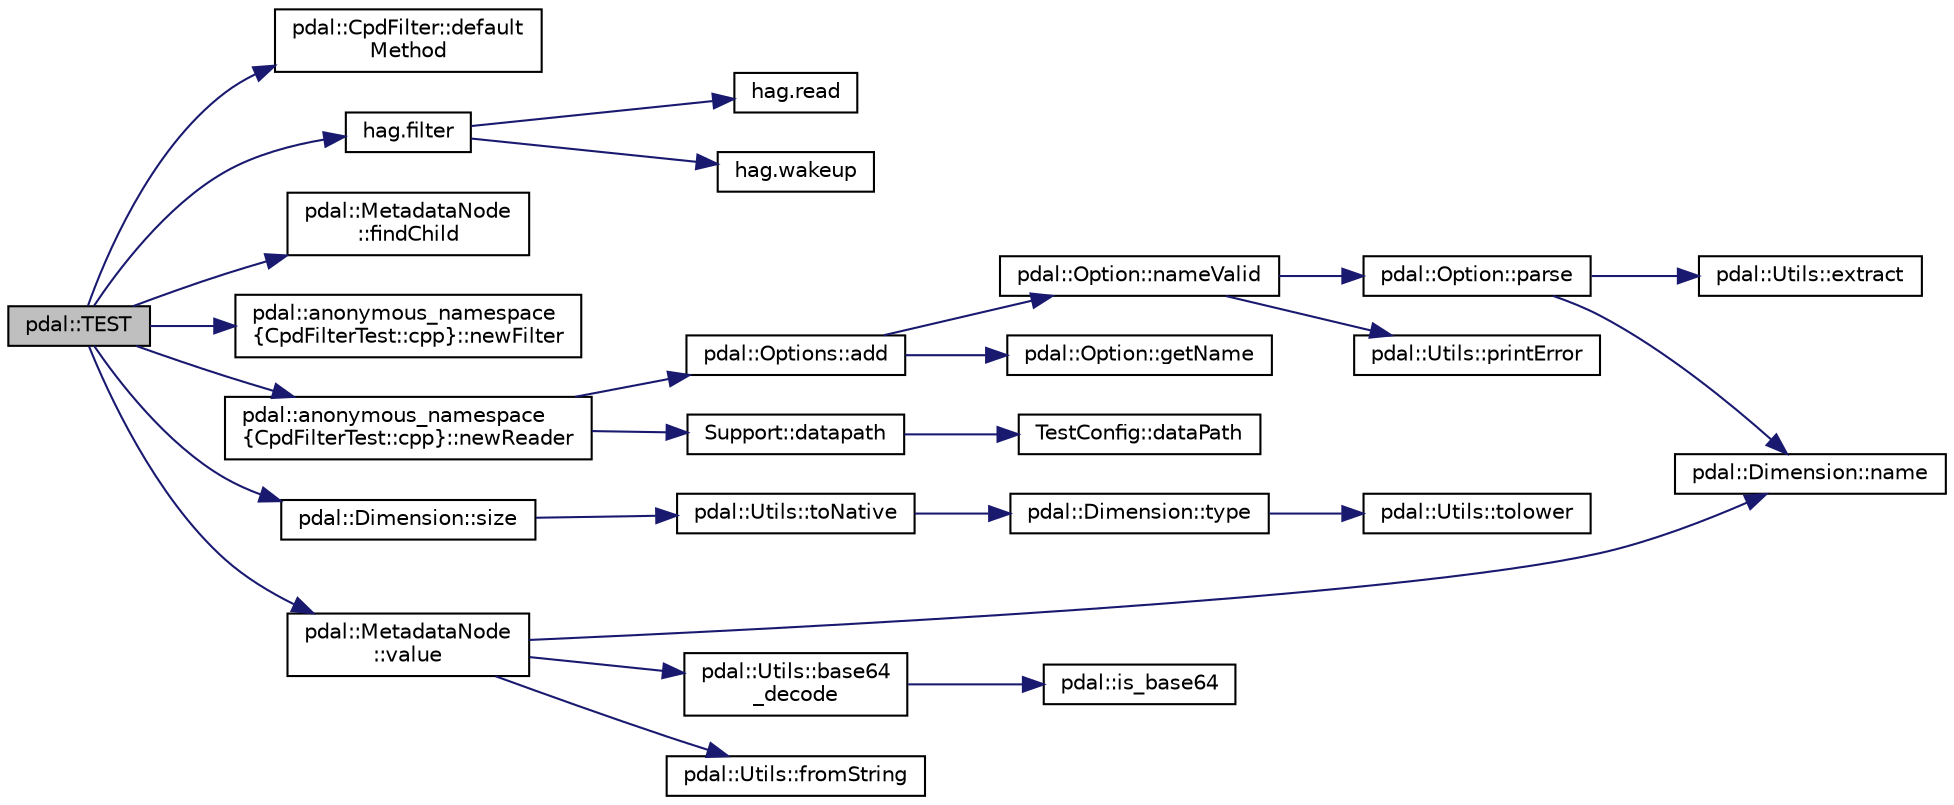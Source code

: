 digraph "pdal::TEST"
{
  edge [fontname="Helvetica",fontsize="10",labelfontname="Helvetica",labelfontsize="10"];
  node [fontname="Helvetica",fontsize="10",shape=record];
  rankdir="LR";
  Node1 [label="pdal::TEST",height=0.2,width=0.4,color="black", fillcolor="grey75", style="filled", fontcolor="black"];
  Node1 -> Node2 [color="midnightblue",fontsize="10",style="solid",fontname="Helvetica"];
  Node2 [label="pdal::CpdFilter::default\lMethod",height=0.2,width=0.4,color="black", fillcolor="white", style="filled",URL="$classpdal_1_1CpdFilter.html#a5763b0764c0c394ddb1108b883df9edb"];
  Node1 -> Node3 [color="midnightblue",fontsize="10",style="solid",fontname="Helvetica"];
  Node3 [label="hag.filter",height=0.2,width=0.4,color="black", fillcolor="white", style="filled",URL="$namespacehag.html#a39becb5458bcac317093e468da1639be"];
  Node3 -> Node4 [color="midnightblue",fontsize="10",style="solid",fontname="Helvetica"];
  Node4 [label="hag.read",height=0.2,width=0.4,color="black", fillcolor="white", style="filled",URL="$namespacehag.html#acad63bbd5fdda01bf56ff6aae70a0192"];
  Node3 -> Node5 [color="midnightblue",fontsize="10",style="solid",fontname="Helvetica"];
  Node5 [label="hag.wakeup",height=0.2,width=0.4,color="black", fillcolor="white", style="filled",URL="$namespacehag.html#aee422d0ebdb1730554711d82498e54c3"];
  Node1 -> Node6 [color="midnightblue",fontsize="10",style="solid",fontname="Helvetica"];
  Node6 [label="pdal::MetadataNode\l::findChild",height=0.2,width=0.4,color="black", fillcolor="white", style="filled",URL="$classpdal_1_1MetadataNode.html#a0c52985f2bedf620aea438ab1bce0af6"];
  Node1 -> Node7 [color="midnightblue",fontsize="10",style="solid",fontname="Helvetica"];
  Node7 [label="pdal::anonymous_namespace\l\{CpdFilterTest::cpp\}::newFilter",height=0.2,width=0.4,color="black", fillcolor="white", style="filled",URL="$namespacepdal_1_1anonymous__namespace_02CpdFilterTest_8cpp_03.html#ae3437fdc281b38c7872b5aa5bb40305c"];
  Node1 -> Node8 [color="midnightblue",fontsize="10",style="solid",fontname="Helvetica"];
  Node8 [label="pdal::anonymous_namespace\l\{CpdFilterTest::cpp\}::newReader",height=0.2,width=0.4,color="black", fillcolor="white", style="filled",URL="$namespacepdal_1_1anonymous__namespace_02CpdFilterTest_8cpp_03.html#ac41688e5986694872a0680923dfbfe94"];
  Node8 -> Node9 [color="midnightblue",fontsize="10",style="solid",fontname="Helvetica"];
  Node9 [label="pdal::Options::add",height=0.2,width=0.4,color="black", fillcolor="white", style="filled",URL="$classpdal_1_1Options.html#a30826da39f9c4716412141eeeb719032"];
  Node9 -> Node10 [color="midnightblue",fontsize="10",style="solid",fontname="Helvetica"];
  Node10 [label="pdal::Option::nameValid",height=0.2,width=0.4,color="black", fillcolor="white", style="filled",URL="$classpdal_1_1Option.html#aef4422b88464a9cad83b3c11bf1f8cdd"];
  Node10 -> Node11 [color="midnightblue",fontsize="10",style="solid",fontname="Helvetica"];
  Node11 [label="pdal::Option::parse",height=0.2,width=0.4,color="black", fillcolor="white", style="filled",URL="$classpdal_1_1Option.html#a978a36cf9180d3636ea770988961952b"];
  Node11 -> Node12 [color="midnightblue",fontsize="10",style="solid",fontname="Helvetica"];
  Node12 [label="pdal::Utils::extract",height=0.2,width=0.4,color="black", fillcolor="white", style="filled",URL="$namespacepdal_1_1Utils.html#acae5a19cd66121b77e2599daec48413d"];
  Node11 -> Node13 [color="midnightblue",fontsize="10",style="solid",fontname="Helvetica"];
  Node13 [label="pdal::Dimension::name",height=0.2,width=0.4,color="black", fillcolor="white", style="filled",URL="$namespacepdal_1_1Dimension.html#af3176b0b7e6b4be000317846cf7c2718"];
  Node10 -> Node14 [color="midnightblue",fontsize="10",style="solid",fontname="Helvetica"];
  Node14 [label="pdal::Utils::printError",height=0.2,width=0.4,color="black", fillcolor="white", style="filled",URL="$namespacepdal_1_1Utils.html#ada321695f57c876ef51227bdf5b84f7a"];
  Node9 -> Node15 [color="midnightblue",fontsize="10",style="solid",fontname="Helvetica"];
  Node15 [label="pdal::Option::getName",height=0.2,width=0.4,color="black", fillcolor="white", style="filled",URL="$classpdal_1_1Option.html#ad2b7a736742fb343e421fa326ef45c23"];
  Node8 -> Node16 [color="midnightblue",fontsize="10",style="solid",fontname="Helvetica"];
  Node16 [label="Support::datapath",height=0.2,width=0.4,color="black", fillcolor="white", style="filled",URL="$classSupport.html#a9bbdf6f202f4f2e45e7a53007dd0a238"];
  Node16 -> Node17 [color="midnightblue",fontsize="10",style="solid",fontname="Helvetica"];
  Node17 [label="TestConfig::dataPath",height=0.2,width=0.4,color="black", fillcolor="white", style="filled",URL="$namespaceTestConfig.html#a0e622015f0610c2cfcbb3739b972d877"];
  Node1 -> Node18 [color="midnightblue",fontsize="10",style="solid",fontname="Helvetica"];
  Node18 [label="pdal::Dimension::size",height=0.2,width=0.4,color="black", fillcolor="white", style="filled",URL="$namespacepdal_1_1Dimension.html#acf81dae9d5946f3a941f9df154b2329b"];
  Node18 -> Node19 [color="midnightblue",fontsize="10",style="solid",fontname="Helvetica"];
  Node19 [label="pdal::Utils::toNative",height=0.2,width=0.4,color="black", fillcolor="white", style="filled",URL="$namespacepdal_1_1Utils.html#a59253304d0f929e3a3ea00f09636002f"];
  Node19 -> Node20 [color="midnightblue",fontsize="10",style="solid",fontname="Helvetica"];
  Node20 [label="pdal::Dimension::type",height=0.2,width=0.4,color="black", fillcolor="white", style="filled",URL="$namespacepdal_1_1Dimension.html#a880d689fed54aa3ded6f88c9e058c5d2"];
  Node20 -> Node21 [color="midnightblue",fontsize="10",style="solid",fontname="Helvetica"];
  Node21 [label="pdal::Utils::tolower",height=0.2,width=0.4,color="black", fillcolor="white", style="filled",URL="$namespacepdal_1_1Utils.html#a5268937cf695835e55392f752dc02cb2"];
  Node1 -> Node22 [color="midnightblue",fontsize="10",style="solid",fontname="Helvetica"];
  Node22 [label="pdal::MetadataNode\l::value",height=0.2,width=0.4,color="black", fillcolor="white", style="filled",URL="$classpdal_1_1MetadataNode.html#ab5c86ccff7ced090522b31cdc6c772b6"];
  Node22 -> Node23 [color="midnightblue",fontsize="10",style="solid",fontname="Helvetica"];
  Node23 [label="pdal::Utils::base64\l_decode",height=0.2,width=0.4,color="black", fillcolor="white", style="filled",URL="$namespacepdal_1_1Utils.html#aab74b31905c5d41eaca70a73675bf407"];
  Node23 -> Node24 [color="midnightblue",fontsize="10",style="solid",fontname="Helvetica"];
  Node24 [label="pdal::is_base64",height=0.2,width=0.4,color="black", fillcolor="white", style="filled",URL="$namespacepdal.html#a4d7dbf8f97121c52d3b891ad9e944094"];
  Node22 -> Node25 [color="midnightblue",fontsize="10",style="solid",fontname="Helvetica"];
  Node25 [label="pdal::Utils::fromString",height=0.2,width=0.4,color="black", fillcolor="white", style="filled",URL="$namespacepdal_1_1Utils.html#ab93520363c4224f135097c2829b4420c"];
  Node22 -> Node13 [color="midnightblue",fontsize="10",style="solid",fontname="Helvetica"];
}

